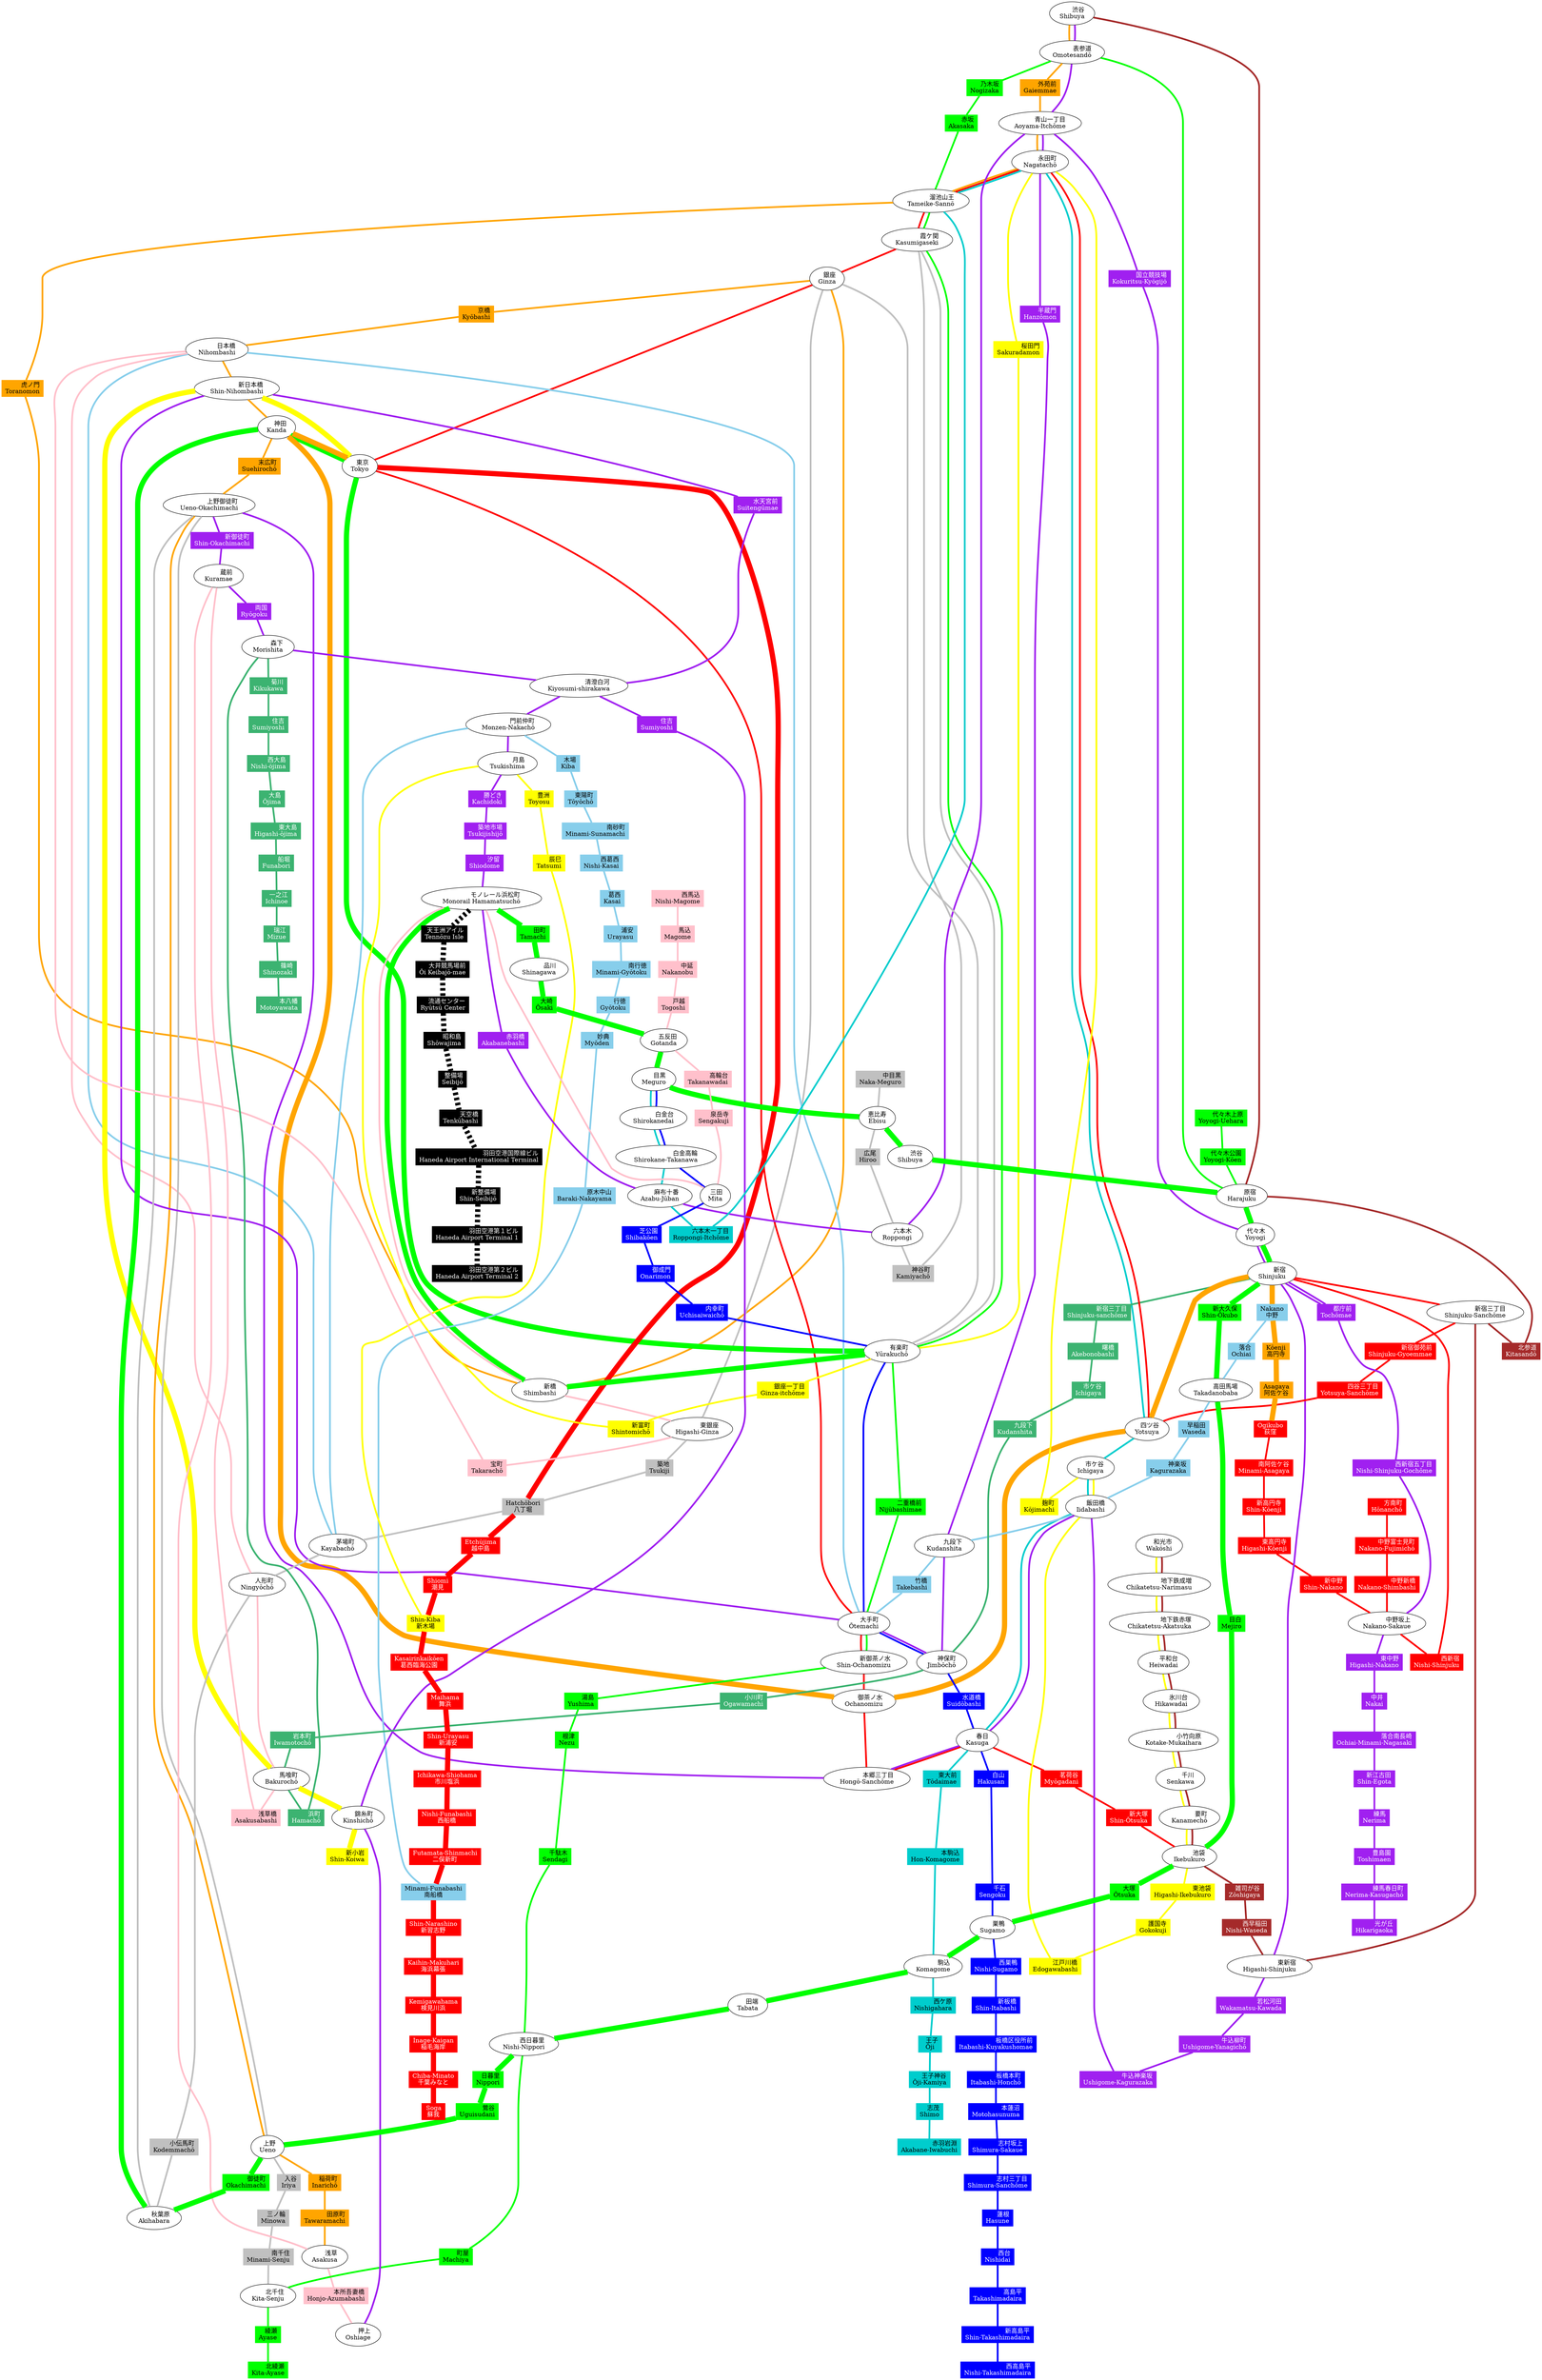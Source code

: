 // Tokyo Metro
// https://en.wikipedia.org/wiki/Tokyo_Metro

// Line                               | Code | Color   |
// -----------------------------------+------+---------+
// No 3:  Ginza Line                  | G    | orange  |
// No 4:  Marunouchi Line             | M    | red     |
// No 4:  Marunouchi Line Branch Line | m    | red     |
// No 2:  Hibiya Line                 | H    | gray    |
// No 5:  Tōzai Line                  | T    | skyblue |
// No 9:  Chiyoda Line                | C    | green   |
// No 8:  Yūrakuchō Line              | Y    | yellow  |
// No 11: Hanzōmon Line               | Z    | purple  |
// No 7:  Namboku Line                | N    | cyan3   |
// No 13: Fukutoshin Line             | F    | brown   |

// Toei
// https://en.wikipedia.org/wiki/Tokyo_Metropolitan_Bureau_of_Transportation

// Line                 | Code | Color          |
// ---------------------+------+----------------+
// No 1:  Asakusa Line  | A    | pink           |
// No 6:  Mita Line     | I    | blue           |
// No 10: Shinjuku Line | S    | mediumseagreen |
// No 12: Ōedo Line     | E    | purple         |

// Yamanote Line
// https://en.wikipedia.org/wiki/Yamanote_Line

// Line              | Code   | Color |
// ------------------+--------+-------+
// Yamanote Line     | JREY   | green |
// Tōhoku Main Line  | JREYTH | green |
// Tokaido Main Line | JREYTK | green |

// Tokyo Monorail
// https://en.wikipedia.org/wiki/Tokyo_Monorail

// Chūō Line (Rapid)
// https://en.wikipedia.org/wiki/Ch%C5%AB%C5%8D_Line_(Rapid)

// Sōbu Line (Rapid)
// https://en.wikipedia.org/wiki/S%C5%8Dbu_Line_(Rapid)

// TODO:

// Keikyū Airport Line
// https://en.wikipedia.org/wiki/Keiky%C5%AB_Airport_Line

// Tōkyū Dentetsu
// https://en.wikipedia.org/wiki/Tokyu_Corporation

// Yurikamome
// https://en.wikipedia.org/wiki/Yurikamome

graph tokyo_metro {
    node [shape=box, style=filled]
    edge [penwidth=4]

    //=============//
    // Tokyo Metro //
    //=============//

    // No 3: Ginza Line
    node [color=orange, fontcolor=black]
    G01_F16_JREY06_Z01 [label="渋谷\rShibuya", shape=ellipse, color=black, fontcolor=black, fillcolor=white]
    C04_G02_Z02 [label="表参道\rOmotesandō", shape=ellipse, color=black, fontcolor=black, fillcolor=white]
    G03 [label="外苑前\rGaiemmae"]
    E24_G04_Z03 [label="青山一丁目\rAoyama-Itchōme", shape=ellipse, color=black, fontcolor=black, fillcolor=white]
    M13_N07_G05_Y16_Z04 [label="赤坂見附\rAkasaka-Mitsuke", shape=ellipse, color=black, fontcolor=black, fillcolor=white]
    C07_G06_M14_N06 [label="溜池山王\rTameike-Sannō", shape=ellipse, color=black, fontcolor=black, fillcolor=white]
    G07 [label="虎ノ門\rToranomon"]
    A10_G08_JREYTK03 [label="新橋\rShimbashi", shape=ellipse, color=black, fontcolor=black, fillcolor=white]
    G09_H08_M16 [label="銀座\rGinza", shape=ellipse, color=black, fontcolor=black, fillcolor=white]
    G10 [label="京橋\rKyōbashi"]
    A13_G11_T10 [label="日本橋\rNihombashi", shape=ellipse, color=black, fontcolor=black, fillcolor=white]
    G12_SB02_Z09 [label="三越前\rMitsukoshimae", shape=ellipse, color=black, fontcolor=black, fillcolor=white]
    CH02_G13_JREYTH08 [label="神田\rKanda", shape=ellipse, color=black, fontcolor=black, fillcolor=white]
    G14 [label="末広町\rSuehirochō"]
    E09_G15_H16 [label="上野広小路\rUeno-Hirokōji", shape=ellipse, color=black, fontcolor=black, fillcolor=white]
    G16_H17_JREYTH05 [label="上野\rUeno", shape=ellipse, color=black, fontcolor=black, fillcolor=white]
    G17 [label="稲荷町\rInarichō"]
    G18 [label="田原町\rTawaramachi"]
    A18_G19 [label="浅草\rAsakusa", shape=ellipse, color=black, fontcolor=black, fillcolor=white]

    edge [color=orange]
    G01_F16_JREY06_Z01 -- C04_G02_Z02 -- G03 -- E24_G04_Z03 -- M13_N07_G05_Y16_Z04 -- C07_G06_M14_N06 -- G07 -- A10_G08_JREYTK03 -- G09_H08_M16 -- G10 -- A13_G11_T10 -- G12_SB02_Z09 -- CH02_G13_JREYTH08 -- G14 -- E09_G15_H16 -- G16_H17_JREYTH05 -- G17 -- G18 -- A18_G19

    // No 4: Marunouchi Line
    node [color=red, fontcolor=white]
    CH09_M01 [label="荻窪\rOgikubo"]
    M02 [label="南阿佐ケ谷\rMinami-Asagaya"]
    M03 [label="新高円寺\rShin-Kōenji"]
    M04 [label="東高円寺\rHigashi-Kōenji"]
    M05 [label="新中野\rShin-Nakano"]
    E30_M06 [label="中野坂上\rNakano-Sakaue", shape=ellipse, color=black, fontcolor=black, fillcolor=white]
    M07 [label="西新宿\rNishi-Shinjuku"]
    CH05_E01_E27_JREY09_M08_S01 [label="新宿\rShinjuku", shape=ellipse, color=black, fontcolor=black, fillcolor=white]
    F13_M09 [label="新宿三丁目\rShinjuku-Sanchōme", shape=ellipse, color=black, fontcolor=black, fillcolor=white]
    M10 [label="新宿御苑前\rShinjuku-Gyoemmae"]
    M11 [label="四谷三丁目\rYotsuya-Sanchōme"]
    CH04_M12_N08 [label="四ツ谷\rYotsuya", shape=ellipse, color=black, fontcolor=black, fillcolor=white]
    M13_N07_G05_Y16_Z04 [label="赤坂見附\rAkasaka-Mitsuke", shape=ellipse, color=black, fontcolor=black, fillcolor=white]
    C07_G06_M14_N06 [label="国会議事堂前\rKokkai-Gijidō-mae", shape=ellipse, color=black, fontcolor=black, fillcolor=white]
    C08_H06_M15 [label="霞ケ関\rKasumigaseki", shape=ellipse, color=black, fontcolor=black, fillcolor=white]
    G09_H08_M16 [label="銀座\rGinza", shape=ellipse, color=black, fontcolor=black, fillcolor=white]
    CH01_JREK01_JREYTH09_JREYTK01_M17_SB01 [label="東京\rTokyo", shape=ellipse, color=black, fontcolor=black, fillcolor=white]
    C11_I09_M18_T09_Z08 [label="大手町\rŌtemachi", shape=ellipse, color=black, fontcolor=black, fillcolor=white]
    C12_M19 [label="淡路町\rAwajichō", shape=ellipse, color=black, fontcolor=black, fillcolor=white]
    CH03_M20 [label="御茶ノ水\rOchanomizu"]
    E08_M21 [label="本郷三丁目\rHongō-Sanchōme", shape=ellipse, color=black, fontcolor=black, fillcolor=white]
    E07_I12_M22_N11 [label="後楽園\rKōrakuen", shape=ellipse, color=black, fontcolor=black, fillcolor=white]
    M23 [label="茗荷谷\rMyōgadani"]
    M24 [label="新大塚\rShin-Ōtsuka"]
    F09_JREY13_M25_Y09 [label="池袋\rIkebukuro", shape=ellipse, color=black, fontcolor=black, fillcolor=white]

    edge [color=red]
    CH09_M01 -- M02 -- M03 -- M04 -- M05 -- E30_M06 -- M07 -- CH05_E01_E27_JREY09_M08_S01 -- F13_M09 -- M10 -- M11 -- CH04_M12_N08 -- M13_N07_G05_Y16_Z04 -- C07_G06_M14_N06 -- C08_H06_M15 -- G09_H08_M16 -- CH01_JREK01_JREYTH09_JREYTK01_M17_SB01 -- C11_I09_M18_T09_Z08 -- C12_M19 -- CH03_M20 -- E08_M21 -- E07_I12_M22_N11 -- M23 -- M24 -- F09_JREY13_M25_Y09

    // No 4: Marunouchi Line Branch Line
    node [color=red, fontcolor=white]
    m03 [label="方南町\rHōnanchō"]
    m04 [label="中野富士見町\rNakano-Fujimichō"]
    m05 [label="中野新橋\rNakano-Shimbashi"]
    E30_M06 [label="中野坂上\rNakano-Sakaue", shape=ellipse, color=black, fontcolor=black, fillcolor=white]

    edge [color=red]
    m03 -- m04 -- m05 -- E30_M06

    // No 2: Hibiya Line
    node [color=gray, fontcolor=black]
    H01 [label="中目黒\rNaka-Meguro"]
    H02_JREY05 [label="恵比寿\rEbisu", shape=ellipse, color=black, fontcolor=black, fillcolor=white]
    H03 [label="広尾\rHiroo"]
    E23_H04 [label="六本木\rRoppongi", shape=ellipse, color=black, fontcolor=black, fillcolor=white]
    H05 [label="神谷町\rKamiyachō"]
    C08_H06_M15 [label="霞ケ関\rKasumigaseki", shape=ellipse, color=black, fontcolor=black, fillcolor=white]
    C09_H07_I08_JREYTK02_Y18 [label="日比谷\rHibiya", shape=ellipse, color=black, fontcolor=black, fillcolor=white]
    G09_H08_M16 [label="銀座\rGinza", shape=ellipse, color=black, fontcolor=black, fillcolor=white]
    A11_H09 [label="東銀座\rHigashi-Ginza", shape=ellipse, color=black, fontcolor=black, fillcolor=white]
    H10 [label="築地\rTsukiji"]
    H11_JREK02 [label="八丁堀\rHatchōbori"]
    H12_T11 [label="茅場町\rKayabachō", shape=ellipse, color=black, fontcolor=black, fillcolor=white]
    A14_H13 [label="人形町\rNingyōchō", shape=ellipse, color=black, fontcolor=black, fillcolor=white]
    H14 [label="小伝馬町\rKodemmachō"]
    H15_JREYTH07 [label="秋葉原\rAkihabara", shape=ellipse, color=black, fontcolor=black, fillcolor=white]
    E09_G15_H16 [label="仲御徒町\rNaka-Okachimachi", shape=ellipse, color=black, fontcolor=black, fillcolor=white]
    G16_H17_JREYTH05 [label="上野\rUeno", shape=ellipse, color=black, fontcolor=black, fillcolor=white]
    H18 [label="入谷\rIriya"]
    H19 [label="三ノ輪\rMinowa"]
    H20 [label="南千住\rMinami-Senju"]
    C18_H21 [label="北千住\rKita-Senju", shape=ellipse, color=black, fontcolor=black, fillcolor=white]

    edge [color=gray]
    H01 -- H02_JREY05 -- H03 -- E23_H04 -- H05 -- C08_H06_M15 -- C09_H07_I08_JREYTK02_Y18 -- G09_H08_M16 -- A11_H09 -- H10 -- H11_JREK02 -- H12_T11 -- A14_H13 -- H14 -- H15_JREYTH07 -- E09_G15_H16 -- G16_H17_JREYTH05 -- H18 -- H19 -- H20 -- C18_H21

    // No 5: Tōzai Line
    node [color=skyblue, fontcolor=black]
    CH06_T01 [label="中野\rNakano"]
    T02 [label="落合\rOchiai"]
    JREY11_T03 [label="高田馬場\rTakadanobaba", shape=ellipse, color=black, fontcolor=black, fillcolor=white]
    T04 [label="早稲田\rWaseda"]
    T05 [label="神楽坂\rKagurazaka"]
    E06_N10_T06_Y13 [label="飯田橋\rIidabashi", shape=ellipse, color=black, fontcolor=black, fillcolor=white]
    T07_Z06 [label="九段下\rKudanshita", shape=ellipse, color=black, fontcolor=black, fillcolor=white]
    T08 [label="竹橋\rTakebashi"]
    C11_I09_M18_T09_Z08 [label="大手町\rŌtemachi", shape=ellipse, color=black, fontcolor=black, fillcolor=white]
    A13_G11_T10 [label="日本橋\rNihombashi", shape=ellipse, color=black, fontcolor=black, fillcolor=white]
    H12_T11 [label="茅場町\rKayabachō", shape=ellipse, color=black, fontcolor=black, fillcolor=white]
    E15_T12 [label="門前仲町\rMonzen-Nakachō", shape=ellipse, color=black, fontcolor=black, fillcolor=white]
    T13 [label="木場\rKiba"]
    T14 [label="東陽町\rTōyōchō"]
    T15 [label="南砂町\rMinami-Sunamachi"]
    T16 [label="西葛西\rNishi-Kasai"]
    T17 [label="葛西\rKasai"]
    T18 [label="浦安\rUrayasu"]
    T19 [label="南行徳\rMinami-Gyōtoku"]
    T20 [label="行徳\rGyōtoku"]
    T21 [label="妙典\rMyōden"]
    T22 [label="原木中山\rBaraki-Nakayama"]
    JREK12_T23 [label="西船橋\rNishi-Funabashi"]

    edge [color=skyblue]
    CH06_T01 -- T02 -- JREY11_T03 -- T04 -- T05 -- E06_N10_T06_Y13 -- T07_Z06 -- T08 -- C11_I09_M18_T09_Z08 -- A13_G11_T10 -- H12_T11 -- E15_T12 -- T13 -- T14 -- T15 -- T16 -- T17 -- T18 -- T19 -- T20 -- T21 -- T22 -- JREK12_T23

    // No 9: Chiyoda Line
    node [color=green, fontcolor=black]
    C01 [label="代々木上原\rYoyogi-Uehara"]
    C02 [label="代々木公園\rYoyogi-Kōen"]
    C03_F15_JREY07 [label="明治神宮前\rMeiji-Jingūmae (Harajuku)", shape=ellipse, color=black, fontcolor=black, fillcolor=white]
    C04_G02_Z02 [label="表参道\rOmotesandō", shape=ellipse, color=black, fontcolor=black, fillcolor=white]
    C05 [label="乃木坂\rNogizaka"]
    C06 [label="赤坂\rAkasaka"]
    C07_G06_M14_N06 [label="国会議事堂前\rKokkai-Gijidō-mae", shape=ellipse, color=black, fontcolor=black, fillcolor=white]
    C08_H06_M15 [label="霞ケ関\rKasumigaseki", shape=ellipse, color=black, fontcolor=black, fillcolor=white]
    C09_H07_I08_JREYTK02_Y18 [label="日比谷\rHibiya", shape=ellipse, color=black, fontcolor=black, fillcolor=white]
    C10 [label="二重橋前\rNijūbashimae"]
    C11_I09_M18_T09_Z08 [label="大手町\rŌtemachi", shape=ellipse, color=black, fontcolor=black, fillcolor=white]
    C12_M19 [label="新御茶ノ水\rShin-Ochanomizu", shape=ellipse, color=black, fontcolor=black, fillcolor=white]
    C13 [label="湯島\rYushima"]
    C14 [label="根津\rNezu"]
    C15 [label="千駄木\rSendagi"]
    C16_JREYTH02 [label="西日暮里\rNishi-Nippori", shape=ellipse, color=black, fontcolor=black, fillcolor=white]
    C17 [label="町屋\rMachiya"]
    C18_H21 [label="北千住\rKita-Senju", shape=ellipse, color=black, fontcolor=black, fillcolor=white]
    C19 [label="綾瀬\rAyase"]
    C20 [label="北綾瀬\rKita-Ayase"]

    edge [color=green]
    C01 -- C02 -- C03_F15_JREY07 -- C04_G02_Z02 -- C05 -- C06 -- C07_G06_M14_N06 -- C08_H06_M15 -- C09_H07_I08_JREYTK02_Y18 -- C10 -- C11_I09_M18_T09_Z08 -- C12_M19 -- C13 -- C14 -- C15 -- C16_JREYTH02 -- C17 -- C18_H21 -- C19 -- C20

    // No 8: Yūrakuchō Line
    node [color=yellow, fontcolor=black]
    F01_Y01 [label="和光市\rWakōshi", shape=ellipse, color=black, fontcolor=black, fillcolor=white]
    F02_Y02 [label="地下鉄成増\rChikatetsu-Narimasu", shape=ellipse, color=black, fontcolor=black, fillcolor=white]
    F03_Y03 [label="地下鉄赤塚\rChikatetsu-Akatsuka", shape=ellipse, color=black, fontcolor=black, fillcolor=white]
    F04_Y04 [label="平和台\rHeiwadai", shape=ellipse, color=black, fontcolor=black, fillcolor=white]
    F05_Y05 [label="氷川台\rHikawadai", shape=ellipse, color=black, fontcolor=black, fillcolor=white]
    F06_Y06 [label="小竹向原\rKotake-Mukaihara", shape=ellipse, color=black, fontcolor=black, fillcolor=white]
    F07_Y07 [label="千川\rSenkawa", shape=ellipse, color=black, fontcolor=black, fillcolor=white]
    F08_Y08 [label="要町\rKanamechō", shape=ellipse, color=black, fontcolor=black, fillcolor=white]
    F09_JREY13_M25_Y09 [label="池袋\rIkebukuro", shape=ellipse, color=black, fontcolor=black, fillcolor=white]
    Y10 [label="東池袋\rHigashi-Ikebukuro"]
    Y11 [label="護国寺\rGokokuji"]
    Y12 [label="江戸川橋\rEdogawabashi"]
    E06_N10_T06_Y13 [label="飯田橋\rIidabashi", shape=ellipse, color=black, fontcolor=black, fillcolor=white]
    N09_Y14 [label="市ヶ谷\rIchigaya", shape=ellipse, color=black, fontcolor=black, fillcolor=white]
    Y15 [label="麹町\rKōjimachi"]
    M13_N07_G05_Y16_Z04 [label="永田町\rNagatachō", shape=ellipse, color=black, fontcolor=black, fillcolor=white]
    Y17 [label="桜田門\rSakuradamon"]
    C09_H07_I08_JREYTK02_Y18 [label="有楽町\rYūrakuchō", shape=ellipse, color=black, fontcolor=black, fillcolor=white]
    Y19 [label="銀座一丁目\rGinza-itchōme"]
    Y20 [label="新富町\rShintomichō"]
    E16_Y21 [label="月島\rTsukishima", shape=ellipse, color=black, fontcolor=black, fillcolor=white]
    Y22 [label="豊洲\rToyosu"]
    Y23 [label="辰巳\rTatsumi"]
    JREK05_Y24 [label="新木場\rShin-Kiba"]

    edge [color=yellow]
    F01_Y01 -- F02_Y02 -- F03_Y03 -- F04_Y04 -- F05_Y05 -- F06_Y06 -- F07_Y07 -- F08_Y08 -- F09_JREY13_M25_Y09 -- Y10 -- Y11 -- Y12 -- E06_N10_T06_Y13 -- N09_Y14 -- Y15 -- M13_N07_G05_Y16_Z04 -- Y17 -- C09_H07_I08_JREYTK02_Y18 -- Y19 -- Y20 -- E16_Y21 -- Y22 -- Y23 -- JREK05_Y24

    // No 11: Hanzōmon Line
    node [color=purple, fontcolor=white]
    G01_F16_JREY06_Z01 [label="渋谷\rShibuya", shape=ellipse, color=black, fontcolor=black, fillcolor=white]
    C04_G02_Z02 [label="表参道\rOmotesandō", shape=ellipse, color=black, fontcolor=black, fillcolor=white]
    E24_G04_Z03 [label="青山一丁目\rAoyama-itchōme", shape=ellipse, color=black, fontcolor=black, fillcolor=white]
    M13_N07_G05_Y16_Z04 [label="永田町\rNagatachō", shape=ellipse, color=black, fontcolor=black, fillcolor=white]
    Z05 [label="半蔵門\rHanzōmon"]
    T07_Z06 [label="九段下\rKudanshita", shape=ellipse, color=black, fontcolor=black, fillcolor=white]
    I10_S06_Z07 [label="神保町\rJimbōchō", shape=ellipse, color=black, fontcolor=black, fillcolor=white]
    C11_I09_M18_T09_Z08 [label="大手町\rŌtemachi", shape=ellipse, color=black, fontcolor=black, fillcolor=white]
    G12_SB02_Z09 [label="三越前\rMitsukoshimae", shape=ellipse, color=black, fontcolor=black, fillcolor=white]
    Z10 [label="水天宮前\rSuitengūmae"]
    E14_Z11 [label="清澄白河\rKiyosumi-shirakawa", shape=ellipse, color=black, fontcolor=black, fillcolor=white]
    Z12 [label="住吉\rSumiyoshi"]
    SB04_Z13 [label="錦糸町\rKinshichō"]
    A20_Z14 [label="押上\rOshiage", shape=ellipse, color=black, fontcolor=black, fillcolor=white]

    edge [color=purple]
    G01_F16_JREY06_Z01 -- C04_G02_Z02 -- E24_G04_Z03 -- M13_N07_G05_Y16_Z04 -- Z05 -- T07_Z06 -- I10_S06_Z07 -- C11_I09_M18_T09_Z08 -- G12_SB02_Z09 -- Z10 -- E14_Z11 -- Z12 -- SB04_Z13 -- A20_Z14

    // No 7: Namboku Line
    node [color=cyan3, fontcolor=black]
    I01_JREY04_N01 [label="目黒\rMeguro", shape=ellipse, color=black, fontcolor=black, fillcolor=white]
    I02_N02 [label="白金台\rShirokanedai", shape=ellipse, color=black, fontcolor=black, fillcolor=white]
    I03_N03 [label="白金高輪\rShirokane-Takanawa", shape=ellipse, color=black, fontcolor=black, fillcolor=white]
    E22_N04 [label="麻布十番\rAzabu-Jūban", shape=ellipse, color=black, fontcolor=black, fillcolor=white]
    N05 [label="六本木一丁目\rRoppongi-Itchōme"]
    C07_G06_M14_N06 [label="溜池山王\rTameike-Sannō", shape=ellipse, color=black, fontcolor=black, fillcolor=white]
    M13_N07_G05_Y16_Z04 [label="永田町\rNagatachō", shape=ellipse, color=black, fontcolor=black, fillcolor=white]
    CH04_M12_N08 [label="四ツ谷\rYotsuya", shape=ellipse, color=black, fontcolor=black, fillcolor=white]
    N09_Y14 [label="市ケ谷\rIchigaya", shape=ellipse, color=black, fontcolor=black, fillcolor=white]
    E06_N10_T06_Y13 [label="飯田橋\rIidabashi", shape=ellipse, color=black, fontcolor=black, fillcolor=white]
    E07_I12_M22_N11 [label="後楽園\rKōrakuen", shape=ellipse, color=black, fontcolor=black, fillcolor=white]
    N12 [label="東大前\rTōdaimae"]
    N13 [label="本駒込\rHon-Komagome"]
    JREY16_N14 [label="駒込\rKomagome", shape=ellipse, color=black, fontcolor=black, fillcolor=white]
    N15 [label="西ケ原\rNishigahara"]
    N16 [label="王子\rŌji"]
    N17 [label="王子神谷\rŌji-Kamiya"]
    N18 [label="志茂\rShimo"]
    N19 [label="赤羽岩淵\rAkabane-Iwabuchi"]

    edge [color=cyan3]
    I01_JREY04_N01 -- I02_N02 -- I03_N03 -- E22_N04 -- N05 -- C07_G06_M14_N06 -- M13_N07_G05_Y16_Z04 -- CH04_M12_N08 -- N09_Y14 -- E06_N10_T06_Y13 -- E07_I12_M22_N11 -- N12 -- N13 -- JREY16_N14 -- N15 -- N16 -- N17 -- N18 -- N19

    // No 13: Fukutoshin Line
    node [color=brown, fontcolor=white]
    F01_Y01 [label="和光市\rWakōshi", shape=ellipse, color=black, fontcolor=black, fillcolor=white]
    F02_Y02 [label="地下鉄成増\rChikatetsu-Narimasu", shape=ellipse, color=black, fontcolor=black, fillcolor=white]
    F03_Y03 [label="地下鉄赤塚\rChikatetsu-Akatsuka", shape=ellipse, color=black, fontcolor=black, fillcolor=white]
    F04_Y04 [label="平和台\rHeiwadai", shape=ellipse, color=black, fontcolor=black, fillcolor=white]
    F05_Y05 [label="氷川台\rHikawadai", shape=ellipse, color=black, fontcolor=black, fillcolor=white]
    F06_Y06 [label="小竹向原\rKotake-Mukaihara", shape=ellipse, color=black, fontcolor=black, fillcolor=white]
    F07_Y07 [label="千川\rSenkawa", shape=ellipse, color=black, fontcolor=black, fillcolor=white]
    F08_Y08 [label="要町\rKanamechō", shape=ellipse, color=black, fontcolor=black, fillcolor=white]
    F09_JREY13_M25_Y09 [label="池袋\rIkebukuro", shape=ellipse, color=black, fontcolor=black, fillcolor=white]
    F10 [label="雑司が谷\rZōshigaya"]
    F11 [label="西早稲田\rNishi-Waseda"]
    E02_F12 [label="東新宿\rHigashi-Shinjuku", shape=ellipse, color=black, fontcolor=black, fillcolor=white]
    F13_M09 [label="新宿三丁目\rShinjuku-Sanchōme", shape=ellipse, color=black, fontcolor=black, fillcolor=white]
    F14 [label="北参道\rKitasandō"]
    C03_F15_JREY07 [label="明治神宮前\rMeiji-Jingūmae", shape=ellipse, color=black, fontcolor=black, fillcolor=white]
    G01_F16_JREY06_Z01 [label="渋谷\rShibuya", shape=ellipse, color=black, fontcolor=black, fillcolor=white]

    edge [color=brown]
    F01_Y01 -- F02_Y02 -- F03_Y03 -- F04_Y04 -- F05_Y05 -- F06_Y06 -- F07_Y07 -- F08_Y08 -- F09_JREY13_M25_Y09 -- F10 -- F11 -- E02_F12 -- F13_M09 -- F14 -- C03_F15_JREY07 -- G01_F16_JREY06_Z01

    //======//
    // Toei //
    //======//

    // No 1: Asakusa Line
    node [color=pink, fontcolor=black]
    A01 [label="西馬込\rNishi-Magome"]
    A02 [label="馬込\rMagome"]
    A03 [label="中延\rNakanobu"]
    A04 [label="戸越\rTogoshi"]
    A05_JREY03 [label="五反田\rGotanda", shape=ellipse, color=black, fontcolor=black, fillcolor=white]
    A06 [label="高輪台\rTakanawadai"]
    A07 [label="泉岳寺\rSengakuji"]
    A08_I04 [label="三田\rMita", shape=ellipse, color=black, fontcolor=black, fillcolor=white]
    A09_E20_JREYTK04_TM01 [label="大門\rDaimon", shape=ellipse, color=black, fontcolor=black, fillcolor=white]
    A10_G08_JREYTK03 [label="新橋\rShimbashi", shape=ellipse, color=black, fontcolor=black, fillcolor=white]
    A11_H09 [label="東銀座\rHigashi-Ginza", shape=ellipse, color=black, fontcolor=black, fillcolor=white]
    A12 [label="宝町\rTakarachō"]
    A13_G11_T10 [label="日本橋\rNihombashi", shape=ellipse, color=black, fontcolor=black, fillcolor=white]
    A14_H13 [label="人形町\rNingyōchō", shape=ellipse, color=black, fontcolor=black, fillcolor=white]
    A15_S09_SB03 [label="東日本橋\rHigashi-Nihombashi", shape=ellipse, color=black, fontcolor=black, fillcolor=white]
    A16 [label="浅草橋\rAsakusabashi"]
    A17_E11 [label="蔵前\rKuramae", shape=ellipse, color=black, fontcolor=black, fillcolor=white]
    A18_G19 [label="浅草\rAsakusa", shape=ellipse, color=black, fontcolor=black, fillcolor=white]
    A19 [label="本所吾妻橋\rHonjo-Azumabashi"]
    A20_Z14 [label="押上\rOshiage", shape=ellipse, color=black, fontcolor=black, fillcolor=white]

    edge [color=pink]
    A01 -- A02 -- A03 -- A04 -- A05_JREY03 -- A06 -- A07 -- A08_I04 -- A09_E20_JREYTK04_TM01 -- A10_G08_JREYTK03 -- A11_H09 -- A12 -- A13_G11_T10 -- A14_H13 -- A15_S09_SB03 -- A16 -- A17_E11 -- A18_G19 -- A19 -- A20_Z14

    // No 6: Mita Line
    node [color=blue, fontcolor=white]
    I01_JREY04_N01 [label="目黒\rMeguro", shape=ellipse, color=black, fontcolor=black, fillcolor=white]
    I02_N02 [label="白金台\rShirokanedai", shape=ellipse, color=black, fontcolor=black, fillcolor=white]
    I03_N03 [label="白金高輪\rShirokane-Takanawa", shape=ellipse, color=black, fontcolor=black, fillcolor=white]
    A08_I04 [label="三田\rMita", shape=ellipse, color=black, fontcolor=black, fillcolor=white]
    I05 [label="芝公園\rShibakōen"]
    I06 [label="御成門\rOnarimon"]
    I07 [label="内幸町\rUchisaiwaichō"]
    C09_H07_I08_JREYTK02_Y18 [label="日比谷\rHibiya", shape=ellipse, color=black, fontcolor=black, fillcolor=white]
    C11_I09_M18_T09_Z08 [label="大手町\rŌtemachi", shape=ellipse, color=black, fontcolor=black, fillcolor=white]
    I10_S06_Z07 [label="神保町\rJimbōchō", shape=ellipse, color=black, fontcolor=black, fillcolor=white]
    I11 [label="水道橋\rSuidōbashi"]
    E07_I12_M22_N11 [label="春日\rKasuga", shape=ellipse, color=black, fontcolor=black, fillcolor=white]
    I13 [label="白山\rHakusan"]
    I14 [label="千石\rSengoku"]
    I15_JREY15 [label="巣鴨\rSugamo", shape=ellipse, color=black, fontcolor=black, fillcolor=white]
    I16 [label="西巣鴨\rNishi-Sugamo"]
    I17 [label="新板橋\rShin-Itabashi"]
    I18 [label="板橋区役所前\rItabashi-Kuyakushomae"]
    I19 [label="板橋本町\rItabashi-Honchō"]
    I20 [label="本蓮沼\rMotohasunuma"]
    I21 [label="志村坂上\rShimura-Sakaue"]
    I22 [label="志村三丁目\rShimura-Sanchōme"]
    I23 [label="蓮根\rHasune"]
    I24 [label="西台\rNishidai"]
    I25 [label="高島平\rTakashimadaira"]
    I26 [label="新高島平\rShin-Takashimadaira"]
    I27 [label="西高島平\rNishi-Takashimadaira"]

    edge [color=blue]
    I01_JREY04_N01 -- I02_N02 -- I03_N03 -- A08_I04 -- I05 -- I06 -- I07 -- C09_H07_I08_JREYTK02_Y18 -- C11_I09_M18_T09_Z08 -- I10_S06_Z07 -- I11 -- E07_I12_M22_N11 -- I13 -- I14 -- I15_JREY15 -- I16 -- I17 -- I18 -- I19 -- I20 -- I21 -- I22 -- I23 -- I24 -- I25 -- I26 -- I27

    // No 10: Shinjuku Line
    node [color=mediumseagreen, fontcolor=white]
    CH05_E01_E27_JREY09_M08_S01 [label="新宿\rShinjuku", shape=ellipse, color=black, fontcolor=black, fillcolor=white]
    S02 [label="新宿三丁目\rShinjuku-sanchōme"]
    S03 [label="曙橋\rAkebonobashi"]
    S04 [label="市ケ谷\rIchigaya"]
    S05 [label="九段下\rKudanshita"]
    I10_S06_Z07 [label="神保町\rJimbōchō", shape=ellipse, color=black, fontcolor=black, fillcolor=white]
    S07 [label="小川町\rOgawamachi"]
    S08 [label="岩本町\rIwamotochō"]
    A15_S09_SB03 [label="馬喰横山\rBakuro-yokoyama", shape=ellipse, color=black, fontcolor=black, fillcolor=white]
    S10 [label="浜町\rHamachō"]
    E13_S11 [label="森下\rMorishita", shape=ellipse, color=black, fontcolor=black, fillcolor=white]
    S12 [label="菊川\rKikukawa"]
    S13 [label="住吉\rSumiyoshi"]
    S14 [label="西大島\rNishi-ōjima"]
    S15 [label="大島\rŌjima"]
    S16 [label="東大島\rHigashi-ōjima"]
    S17 [label="船堀\rFunabori"]
    S18 [label="一之江\rIchinoe"]
    S19 [label="瑞江\rMizue"]
    S20 [label="篠崎\rShinozaki"]
    S21 [label="本八幡\rMotoyawata"]

    edge [color=mediumseagreen]
    CH05_E01_E27_JREY09_M08_S01 -- S02 -- S03 -- S04 -- S05 -- I10_S06_Z07 -- S07 -- S08 -- A15_S09_SB03 -- S10 -- E13_S11 -- S12 -- S13 -- S14 -- S15 -- S16 -- S17 -- S18 -- S19 -- S20 -- S21

    // No 12: Ōedo Line
    node [color=purple, fontcolor=white]
    E28 [label="都庁前\rTochōmae"]
    CH05_E01_E27_JREY09_M08_S01 [label="新宿西口\rShinjuku-Nishiguchi", shape=ellipse, color=black, fontcolor=black, fillcolor=white]
    E02_F12 [label="東新宿\rHigashi-Shinjuku", shape=ellipse, color=black, fontcolor=black, fillcolor=white]
    E03 [label="若松河田\rWakamatsu-Kawada"]
    E04 [label="牛込柳町\rUshigome-Yanagichō"]
    E05 [label="牛込神楽坂\rUshigome-Kagurazaka"]
    E06_N10_T06_Y13 [label="飯田橋\rIidabashi", shape=ellipse, color=black, fontcolor=black, fillcolor=white]
    E07_I12_M22_N11 [label="春日\rKasuga", shape=ellipse, color=black, fontcolor=black, fillcolor=white]
    E08_M21 [label="本郷三丁目\rHongō-Sanchōme", shape=ellipse, color=black, fontcolor=black, fillcolor=white]
    E09_G15_H16 [label="上野御徒町\rUeno-Okachimachi", shape=ellipse, color=black, fontcolor=black, fillcolor=white]
    E10 [label="新御徒町\rShin-Okachimachi"]
    A17_E11 [label="蔵前\rKuramae", shape=ellipse, color=black, fontcolor=black, fillcolor=white]
    E12 [label="両国\rRyōgoku"]
    E13_S11 [label="森下\rMorishita", shape=ellipse, color=black, fontcolor=black, fillcolor=white]
    E14_Z11 [label="清澄白河\rKiyosumi-shirakawa", shape=ellipse, color=black, fontcolor=black, fillcolor=white]
    E15_T12 [label="門前仲町\rMonzen-Nakachō", shape=ellipse, color=black, fontcolor=black, fillcolor=white]
    E16_Y21 [label="月島\rTsukishima", shape=ellipse, color=black, fontcolor=black, fillcolor=white]
    E17 [label="勝どき\rKachidoki"]
    E18 [label="築地市場\rTsukijishijō"]
    E19 [label="汐留\rShiodome"]
    A09_E20_JREYTK04_TM01 [label="大門\rDaimon", shape=ellipse, color=black, fontcolor=black, fillcolor=white]
    E21 [label="赤羽橋\rAkabanebashi"]
    E22_N04 [label="麻布十番\rAzabu-Jūban", shape=ellipse, color=black, fontcolor=black, fillcolor=white]
    E23_H04 [label="六本木\rRoppongi", shape=ellipse, color=black, fontcolor=black, fillcolor=white]
    E24_G04_Z03 [label="青山一丁目\rAoyama-Itchōme", shape=ellipse, color=black, fontcolor=black, fillcolor=white]
    E25 [label="国立競技場\rKokuritsu-Kyōgijō"]
    E26_JREY08 [label="代々木\rYoyogi", shape=ellipse, color=black, fontcolor=black, fillcolor=white]
    CH05_E01_E27_JREY09_M08_S01 [label="新宿\rShinjuku", shape=ellipse, color=black, fontcolor=black, fillcolor=white]
    E28 [label="都庁前\rTochōmae"]
    E29 [label="西新宿五丁目\rNishi-Shinjuku-Gochōme"]
    E30_M06 [label="中野坂上\rNakano-Sakaue", shape=ellipse, color=black, fontcolor=black, fillcolor=white]
    E31 [label="東中野\rHigashi-Nakano"]
    E32 [label="中井\rNakai"]
    E33 [label="落合南長崎\rOchiai-Minami-Nagasaki"]
    E34 [label="新江古田\rShin-Egota"]
    E35 [label="練馬\rNerima"]
    E36 [label="豊島園\rToshimaen"]
    E37 [label="練馬春日町\rNerima-Kasugachō"]
    E38 [label="光が丘\rHikarigaoka"]

    edge [color=purple]
    E28 -- CH05_E01_E27_JREY09_M08_S01 -- E02_F12 -- E03 -- E04 -- E05 -- E06_N10_T06_Y13 -- E07_I12_M22_N11 -- E08_M21 -- E09_G15_H16 -- E10 -- A17_E11 -- E12 -- E13_S11 -- E14_Z11 -- E15_T12 -- E16_Y21 -- E17 -- E18 -- E19 -- A09_E20_JREYTK04_TM01 -- E21 -- E22_N04 -- E23_H04 -- E24_G04_Z03 -- E25 -- E26_JREY08 -- CH05_E01_E27_JREY09_M08_S01 -- E28 -- E29 -- E30_M06 -- E31 -- E32 -- E33 -- E34 -- E35 -- E36 -- E37 -- E38

    //=========//
    // JR East //
    //=========//

    // JR East: Yamanote Line
    node [color=green, fontcolor=black]
    JREY01_JREYTK06 [label="品川\rShinagawa", shape=ellipse, color=black, fontcolor=black, fillcolor=white]
    JREY02 [label="大崎\rŌsaki"]
    A05_JREY03 [label="五反田\rGotanda", shape=ellipse, color=black, fontcolor=black, fillcolor=white]
    I01_JREY04_N01 [label="目黒\rMeguro", shape=ellipse, color=black, fontcolor=black, fillcolor=white]
    H02_JREY05 [label="恵比寿\rEbisu", shape=ellipse, color=black, fontcolor=black, fillcolor=white]
    F16_G01_JREY06_Z01 [label="渋谷\rShibuya", shape=ellipse, color=black, fontcolor=black, fillcolor=white]
    C03_F15_JREY07 [label="原宿\rHarajuku", shape=ellipse, color=black, fontcolor=black, fillcolor=white]
    E26_JREY08 [label="代々木\rYoyogi", shape=ellipse, color=black, fontcolor=black, fillcolor=white]
    CH05_E01_E27_JREY09_M08_S01 [label="新宿\rShinjuku", shape=ellipse, color=black, fontcolor=black, fillcolor=white]
    JREY10 [label="新大久保\rShin-Ōkubo"]
    JREY11_T03 [label="高田馬場\rTakadanobaba", shape=ellipse, color=black, fontcolor=black, fillcolor=white]
    JREY12 [label="目白\rMejiro"]
    F09_JREY13_M25_Y09 [label="池袋\rIkebukuro", shape=ellipse, color=black, fontcolor=black, fillcolor=white]
    JREY14 [label="大塚\rŌtsuka"]
    I15_JREY15 [label="巣鴨\rSugamo", shape=ellipse, color=black, fontcolor=black, fillcolor=white]
    JREY16_N14 [label="駒込\rKomagome", shape=ellipse, color=black, fontcolor=black, fillcolor=white]
    JREY17_JREYTH01 [label="田端\rTabata", shape=ellipse, color=black, fontcolor=black, fillcolor=white]

    edge [color=green, penwidth=12]
    JREY01_JREYTK06 -- JREY02 -- A05_JREY03 -- I01_JREY04_N01 -- H02_JREY05 -- F16_G01_JREY06_Z01 -- C03_F15_JREY07 -- E26_JREY08 -- CH05_E01_E27_JREY09_M08_S01 -- JREY10 -- JREY11_T03 -- JREY12 -- F09_JREY13_M25_Y09 -- JREY14 -- I15_JREY15 -- JREY16_N14 -- JREY17_JREYTH01

    // Tōhoku Main Line (Yamanote ring)
    node [color=green, fontcolor=black]
    JREY17_JREYTH01 [label="田端\rTabata", shape=ellipse, color=black, fontcolor=black, fillcolor=white]
    C16_JREYTH02 [label="西日暮里\rNishi-Nippori", shape=ellipse, color=black, fontcolor=black, fillcolor=white]
    JREYTH03 [label="日暮里\rNippori"]
    JREYTH04 [label="鶯谷\rUguisudani"]
    G16_H17_JREYTH05 [label="上野\rUeno", shape=ellipse, color=black, fontcolor=black, fillcolor=white]
    JREYTH06 [label="御徒町\rOkachimachi"]
    H15_JREYTH07 [label="秋葉原\rAkihabara", shape=ellipse, color=black, fontcolor=black, fillcolor=white]
    CH02_G13_JREYTH08 [label="神田\rKanda", shape=ellipse, color=black, fontcolor=black, fillcolor=white]
    CH01_JREK01_JREYTH09_JREYTK01_M17_SB01 [label="東京\rTokyo", shape=ellipse, color=black, fontcolor=black, fillcolor=white]

    edge [color=green, penwidth=12]
    JREY17_JREYTH01 -- C16_JREYTH02 -- JREYTH03 -- JREYTH04 -- G16_H17_JREYTH05 -- JREYTH06 -- H15_JREYTH07 -- CH02_G13_JREYTH08 -- CH01_JREK01_JREYTH09_JREYTK01_M17_SB01

    // Tokaido Main Line (Yamanote ring)
    node [color=green, fontcolor=black]
    CH01_JREK01_JREYTH09_JREYTK01_M17_SB01 [label="東京\rTokyo", shape=ellipse, color=black, fontcolor=black, fillcolor=white]
    C09_H07_I08_JREYTK02_Y18 [label="有楽町\rYūrakuchō", shape=ellipse, color=black, fontcolor=black, fillcolor=white]
    A10_G08_JREYTK03 [label="新橋\rShimbashi", shape=ellipse, color=black, fontcolor=black, fillcolor=white]
    A09_E20_JREYTK04_TM01 [label="浜松町\rHamamatsuchō", shape=ellipse, color=black, fontcolor=black, fillcolor=white]
    JREYTK05 [label="田町\rTamachi"]
    JREY01_JREYTK06 [label="品川\rShinagawa", shape=ellipse, color=black, fontcolor=black, fillcolor=white]

    edge [color=green, penwidth=12]
    CH01_JREK01_JREYTH09_JREYTK01_M17_SB01 -- C09_H07_I08_JREYTK02_Y18 -- A10_G08_JREYTK03 -- A09_E20_JREYTK04_TM01 -- JREYTK05 -- JREY01_JREYTK06

    // Keiyō Line
    node [color=red, fontcolor=white]
    CH01_JREK01_JREYTH09_JREYTK01_M17_SB01 [label="Tokyo\r東京"]
    H11_JREK02 [label="Hatchōbori\r八丁堀"]
    JREK03 [label="Etchūjima\r越中島"]
    JREK04 [label="Shiomi\r潮見"]
    JREK05_Y24 [label="Shin-Kiba\r新木場"]
    JREK06 [label="Kasairinkaikōen\r葛西臨海公園"]
    JREK07 [label="Maihama\r舞浜"]
    JREK08 [label="Shin-Urayasu\r新浦安"]
    JREK09 [label="Ichikawa-Shiohama\r市川塩浜"]
    JREK10 [label="Nishi-Funabashi\r西船橋"]
    JREK11 [label="Futamata-Shinmachi\r二俣新町"]
    JREK12_T23 [label="Minami-Funabashi\r南船橋"]
    JREK13 [label="Shin-Narashino\r新習志野"]
    JREK14 [label="Kaihin-Makuhari\r海浜幕張"]
    JREK15 [label="Kemigawahama\r検見川浜"]
    JREK16 [label="Inage-Kaigan\r稲毛海岸"]
    JREK17 [label="Chiba-Minato\r千葉みなと"]
    JREK18 [label="Soga\r蘇我"]

    edge [color=red, penwidth=12]
    CH01_JREK01_JREYTH09_JREYTK01_M17_SB01 -- H11_JREK02 -- JREK03 -- JREK04 -- JREK05_Y24 -- JREK06 -- JREK07 -- JREK08 -- JREK09 -- JREK10 -- JREK11 -- JREK12_T23 -- JREK13 -- JREK14 -- JREK15 -- JREK16 -- JREK17 -- JREK18

    //================//
    // Tokyo Monorail //
    //================//

    node [color=black, fontcolor=white]
    A09_E20_JREYTK04_TM01 [label="モノレール浜松町\rMonorail Hamamatsuchō", shape=ellipse, color=black, fontcolor=black, fillcolor=white]
    TM02 [label="天王洲アイル\rTennōzu Isle"]
    TM03 [label="大井競馬場前\rŌi Keibajō-mae"]
    TM04 [label="流通センター\rRyūtsū Center"]
    TM05 [label="昭和島\rShōwajima"]
    TM06 [label="整備場\rSeibijō"]
    TM07 [label="天空橋\rTenkūbashi"]
    TM08 [label="羽田空港国際線ビル\rHaneda Airport International Terminal"]
    TM09 [label="新整備場\rShin-Seibijō"]
    TM10 [label="羽田空港第１ビル\rHaneda Airport Terminal 1"]
    TM11 [label="羽田空港第２ビル\rHaneda Airport Terminal 2"]

    edge [color=black, style=dashed]
    A09_E20_JREYTK04_TM01 -- TM02 -- TM03 -- TM04 -- TM05 -- TM06 -- TM07 -- TM08 -- TM09 -- TM10 -- TM11

    //===================//
    // Chūō Line (Rapid) //
    //===================//

    node [color=orange, fontcolor=black]
    CH01_JREK01_JREYTH09_JREYTK01_M17_SB01 [label="東京\rTokyo", shape=ellipse, color=black, fontcolor=black, fillcolor=white]
    CH02_G13_JREYTH08 [label="神田\rKanda", shape=ellipse, color=black, fontcolor=black, fillcolor=white]
    CH03_M20 [label="御茶ノ水\rOchanomizu", shape=ellipse, color=black, fontcolor=black, fillcolor=white]
    CH04_M12_N08 [label="四ツ谷\rYotsuya", shape=ellipse, color=black, fontcolor=black, fillcolor=white]
    CH05_E01_E27_JREY09_M08_S01 [label="新宿\rShinjuku", shape=ellipse, color=black, fontcolor=black, fillcolor=white]
    CH06_T01 [label="Nakano\r中野"]
    CH07 [label="Kōenji\r高円寺"]
    CH08 [label="Asagaya\r阿佐ケ谷"]
    CH09_M01 [label="Ogikubo\r荻窪"]

    edge [color=orange, style=solid, penwidth=12]
    CH01_JREK01_JREYTH09_JREYTK01_M17_SB01 -- CH02_G13_JREYTH08 -- CH03_M20 -- CH04_M12_N08 -- CH05_E01_E27_JREY09_M08_S01 -- CH06_T01 -- CH07 -- CH08 -- CH09_M01

    //===================//
    // Sōbu Line (Rapid) //
    //===================//

    node [color=yellow, fontcolor=black]
    CH01_JREK01_JREYTH09_JREYTK01_M17_SB01 [label="東京\rTokyo", shape=ellipse, color=black, fontcolor=black, fillcolor=white]
    G12_SB02_Z09 [label="新日本橋\rShin-Nihombashi", shape=ellipse, color=black, fontcolor=black, fillcolor=white]
    A15_S09_SB03 [label="馬喰町\rBakurochō", shape=ellipse, color=black, fontcolor=black, fillcolor=white]
    SB04_Z13 [label="錦糸町\rKinshichō", shape=ellipse, color=black, fontcolor=black, fillcolor=white]
    SB05 [label="新小岩\rShin-Koiwa"]

    edge [color=yellow, style=solid, penwidth=12]
    CH01_JREK01_JREYTH09_JREYTK01_M17_SB01 -- G12_SB02_Z09 -- A15_S09_SB03 -- SB04_Z13 -- SB05
}
